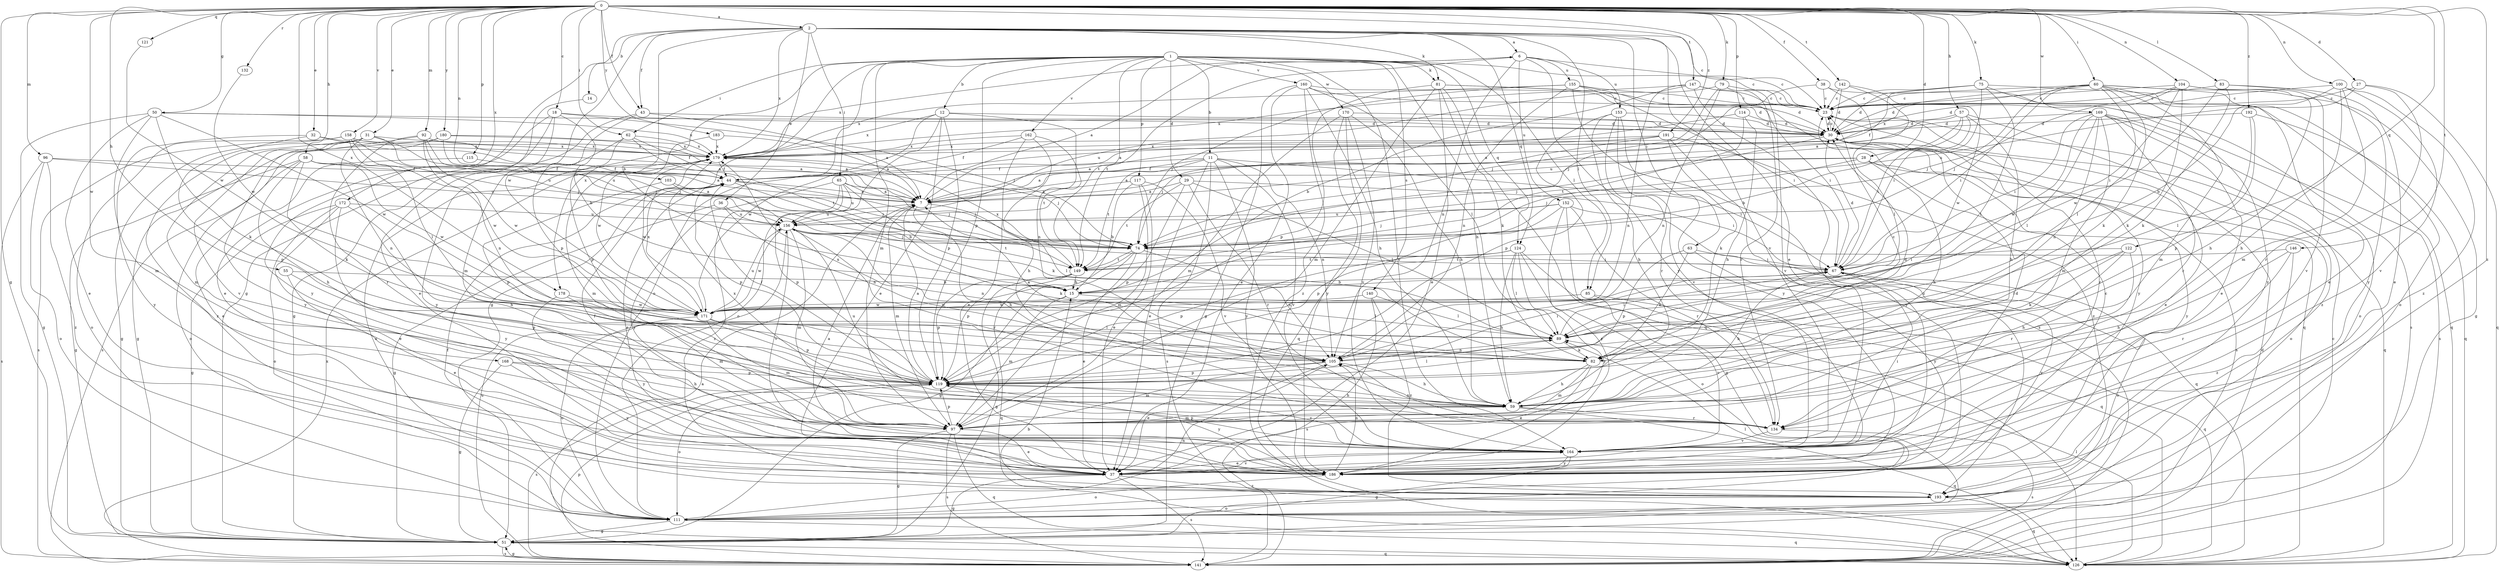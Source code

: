 strict digraph  {
0;
1;
2;
6;
7;
11;
12;
14;
15;
18;
23;
27;
28;
29;
30;
31;
32;
36;
37;
38;
43;
44;
50;
51;
55;
57;
58;
59;
60;
62;
63;
65;
67;
74;
75;
79;
81;
82;
83;
85;
89;
92;
96;
97;
100;
103;
104;
105;
111;
114;
115;
117;
119;
121;
122;
124;
126;
132;
134;
140;
141;
142;
146;
147;
149;
152;
153;
155;
156;
158;
160;
162;
164;
168;
169;
170;
171;
172;
178;
179;
180;
183;
186;
191;
192;
193;
0 -> 2  [label=a];
0 -> 18  [label=c];
0 -> 27  [label=d];
0 -> 28  [label=d];
0 -> 31  [label=e];
0 -> 32  [label=e];
0 -> 38  [label=f];
0 -> 43  [label=f];
0 -> 50  [label=g];
0 -> 51  [label=g];
0 -> 55  [label=h];
0 -> 57  [label=h];
0 -> 58  [label=h];
0 -> 60  [label=i];
0 -> 62  [label=i];
0 -> 75  [label=k];
0 -> 79  [label=k];
0 -> 83  [label=l];
0 -> 92  [label=m];
0 -> 96  [label=m];
0 -> 100  [label=n];
0 -> 103  [label=n];
0 -> 104  [label=n];
0 -> 114  [label=p];
0 -> 115  [label=p];
0 -> 121  [label=q];
0 -> 122  [label=q];
0 -> 132  [label=r];
0 -> 142  [label=t];
0 -> 146  [label=t];
0 -> 147  [label=t];
0 -> 158  [label=v];
0 -> 168  [label=w];
0 -> 169  [label=w];
0 -> 172  [label=x];
0 -> 178  [label=x];
0 -> 180  [label=y];
0 -> 183  [label=y];
0 -> 191  [label=z];
0 -> 192  [label=z];
0 -> 193  [label=z];
1 -> 11  [label=b];
1 -> 12  [label=b];
1 -> 23  [label=c];
1 -> 29  [label=d];
1 -> 51  [label=g];
1 -> 59  [label=h];
1 -> 62  [label=i];
1 -> 81  [label=k];
1 -> 85  [label=l];
1 -> 97  [label=m];
1 -> 111  [label=o];
1 -> 117  [label=p];
1 -> 119  [label=p];
1 -> 124  [label=q];
1 -> 140  [label=s];
1 -> 149  [label=t];
1 -> 160  [label=v];
1 -> 162  [label=v];
1 -> 164  [label=v];
1 -> 170  [label=w];
1 -> 178  [label=x];
2 -> 6  [label=a];
2 -> 14  [label=b];
2 -> 15  [label=b];
2 -> 23  [label=c];
2 -> 36  [label=e];
2 -> 37  [label=e];
2 -> 43  [label=f];
2 -> 51  [label=g];
2 -> 63  [label=i];
2 -> 65  [label=i];
2 -> 81  [label=k];
2 -> 85  [label=l];
2 -> 124  [label=q];
2 -> 164  [label=v];
2 -> 171  [label=w];
2 -> 179  [label=x];
6 -> 23  [label=c];
6 -> 105  [label=n];
6 -> 149  [label=t];
6 -> 152  [label=u];
6 -> 153  [label=u];
6 -> 155  [label=u];
6 -> 179  [label=x];
6 -> 186  [label=y];
7 -> 6  [label=a];
7 -> 59  [label=h];
7 -> 89  [label=l];
7 -> 97  [label=m];
7 -> 156  [label=u];
11 -> 7  [label=a];
11 -> 37  [label=e];
11 -> 44  [label=f];
11 -> 67  [label=i];
11 -> 105  [label=n];
11 -> 141  [label=s];
11 -> 149  [label=t];
11 -> 164  [label=v];
11 -> 186  [label=y];
12 -> 30  [label=d];
12 -> 37  [label=e];
12 -> 105  [label=n];
12 -> 111  [label=o];
12 -> 119  [label=p];
12 -> 171  [label=w];
12 -> 179  [label=x];
14 -> 51  [label=g];
15 -> 89  [label=l];
15 -> 97  [label=m];
15 -> 171  [label=w];
18 -> 15  [label=b];
18 -> 30  [label=d];
18 -> 37  [label=e];
18 -> 74  [label=j];
18 -> 97  [label=m];
18 -> 186  [label=y];
23 -> 30  [label=d];
23 -> 186  [label=y];
27 -> 23  [label=c];
27 -> 126  [label=q];
27 -> 134  [label=r];
27 -> 156  [label=u];
28 -> 7  [label=a];
28 -> 44  [label=f];
28 -> 59  [label=h];
28 -> 74  [label=j];
28 -> 111  [label=o];
28 -> 186  [label=y];
29 -> 7  [label=a];
29 -> 67  [label=i];
29 -> 89  [label=l];
29 -> 119  [label=p];
29 -> 134  [label=r];
29 -> 149  [label=t];
30 -> 23  [label=c];
30 -> 37  [label=e];
30 -> 74  [label=j];
30 -> 126  [label=q];
30 -> 141  [label=s];
30 -> 179  [label=x];
31 -> 51  [label=g];
31 -> 74  [label=j];
31 -> 97  [label=m];
31 -> 105  [label=n];
31 -> 156  [label=u];
31 -> 164  [label=v];
31 -> 179  [label=x];
31 -> 193  [label=z];
32 -> 7  [label=a];
32 -> 119  [label=p];
32 -> 179  [label=x];
32 -> 186  [label=y];
36 -> 51  [label=g];
36 -> 105  [label=n];
36 -> 156  [label=u];
37 -> 51  [label=g];
37 -> 141  [label=s];
37 -> 164  [label=v];
37 -> 193  [label=z];
38 -> 23  [label=c];
38 -> 74  [label=j];
38 -> 89  [label=l];
38 -> 141  [label=s];
43 -> 7  [label=a];
43 -> 30  [label=d];
43 -> 37  [label=e];
43 -> 119  [label=p];
44 -> 7  [label=a];
44 -> 15  [label=b];
44 -> 37  [label=e];
44 -> 74  [label=j];
44 -> 119  [label=p];
50 -> 30  [label=d];
50 -> 37  [label=e];
50 -> 51  [label=g];
50 -> 82  [label=k];
50 -> 97  [label=m];
50 -> 171  [label=w];
50 -> 179  [label=x];
51 -> 126  [label=q];
51 -> 141  [label=s];
55 -> 15  [label=b];
55 -> 37  [label=e];
55 -> 119  [label=p];
57 -> 7  [label=a];
57 -> 15  [label=b];
57 -> 30  [label=d];
57 -> 59  [label=h];
57 -> 67  [label=i];
57 -> 156  [label=u];
57 -> 193  [label=z];
58 -> 7  [label=a];
58 -> 44  [label=f];
58 -> 51  [label=g];
58 -> 59  [label=h];
58 -> 82  [label=k];
58 -> 111  [label=o];
58 -> 171  [label=w];
59 -> 97  [label=m];
59 -> 126  [label=q];
59 -> 134  [label=r];
59 -> 156  [label=u];
60 -> 23  [label=c];
60 -> 30  [label=d];
60 -> 37  [label=e];
60 -> 51  [label=g];
60 -> 67  [label=i];
60 -> 74  [label=j];
60 -> 82  [label=k];
60 -> 89  [label=l];
60 -> 97  [label=m];
60 -> 111  [label=o];
60 -> 179  [label=x];
62 -> 44  [label=f];
62 -> 119  [label=p];
62 -> 149  [label=t];
62 -> 179  [label=x];
62 -> 186  [label=y];
63 -> 67  [label=i];
63 -> 82  [label=k];
63 -> 119  [label=p];
63 -> 186  [label=y];
65 -> 7  [label=a];
65 -> 74  [label=j];
65 -> 82  [label=k];
65 -> 119  [label=p];
65 -> 156  [label=u];
65 -> 186  [label=y];
65 -> 193  [label=z];
67 -> 15  [label=b];
67 -> 30  [label=d];
67 -> 59  [label=h];
67 -> 111  [label=o];
67 -> 186  [label=y];
74 -> 37  [label=e];
74 -> 51  [label=g];
74 -> 67  [label=i];
74 -> 105  [label=n];
74 -> 119  [label=p];
74 -> 149  [label=t];
75 -> 23  [label=c];
75 -> 30  [label=d];
75 -> 44  [label=f];
75 -> 67  [label=i];
75 -> 89  [label=l];
75 -> 126  [label=q];
75 -> 186  [label=y];
79 -> 23  [label=c];
79 -> 74  [label=j];
79 -> 105  [label=n];
79 -> 134  [label=r];
79 -> 156  [label=u];
79 -> 164  [label=v];
81 -> 23  [label=c];
81 -> 30  [label=d];
81 -> 37  [label=e];
81 -> 82  [label=k];
81 -> 97  [label=m];
81 -> 119  [label=p];
81 -> 126  [label=q];
82 -> 37  [label=e];
82 -> 59  [label=h];
82 -> 97  [label=m];
82 -> 179  [label=x];
83 -> 23  [label=c];
83 -> 37  [label=e];
83 -> 82  [label=k];
83 -> 171  [label=w];
83 -> 186  [label=y];
85 -> 126  [label=q];
85 -> 164  [label=v];
85 -> 171  [label=w];
89 -> 67  [label=i];
89 -> 82  [label=k];
89 -> 105  [label=n];
92 -> 105  [label=n];
92 -> 134  [label=r];
92 -> 156  [label=u];
92 -> 171  [label=w];
92 -> 179  [label=x];
92 -> 186  [label=y];
96 -> 44  [label=f];
96 -> 111  [label=o];
96 -> 141  [label=s];
96 -> 156  [label=u];
96 -> 193  [label=z];
97 -> 37  [label=e];
97 -> 51  [label=g];
97 -> 119  [label=p];
97 -> 126  [label=q];
97 -> 141  [label=s];
100 -> 15  [label=b];
100 -> 23  [label=c];
100 -> 59  [label=h];
100 -> 97  [label=m];
100 -> 164  [label=v];
100 -> 193  [label=z];
103 -> 7  [label=a];
103 -> 74  [label=j];
103 -> 119  [label=p];
104 -> 23  [label=c];
104 -> 30  [label=d];
104 -> 59  [label=h];
104 -> 67  [label=i];
104 -> 74  [label=j];
104 -> 82  [label=k];
104 -> 164  [label=v];
105 -> 7  [label=a];
105 -> 23  [label=c];
105 -> 37  [label=e];
105 -> 59  [label=h];
105 -> 67  [label=i];
105 -> 97  [label=m];
105 -> 119  [label=p];
111 -> 44  [label=f];
111 -> 51  [label=g];
111 -> 89  [label=l];
111 -> 105  [label=n];
111 -> 126  [label=q];
114 -> 7  [label=a];
114 -> 30  [label=d];
114 -> 59  [label=h];
114 -> 149  [label=t];
115 -> 37  [label=e];
115 -> 44  [label=f];
117 -> 7  [label=a];
117 -> 15  [label=b];
117 -> 37  [label=e];
117 -> 97  [label=m];
117 -> 164  [label=v];
119 -> 7  [label=a];
119 -> 30  [label=d];
119 -> 44  [label=f];
119 -> 59  [label=h];
119 -> 89  [label=l];
119 -> 111  [label=o];
119 -> 141  [label=s];
119 -> 164  [label=v];
119 -> 186  [label=y];
121 -> 171  [label=w];
122 -> 59  [label=h];
122 -> 67  [label=i];
122 -> 82  [label=k];
122 -> 89  [label=l];
122 -> 134  [label=r];
124 -> 59  [label=h];
124 -> 89  [label=l];
124 -> 111  [label=o];
124 -> 119  [label=p];
124 -> 126  [label=q];
124 -> 149  [label=t];
124 -> 186  [label=y];
126 -> 7  [label=a];
126 -> 15  [label=b];
126 -> 89  [label=l];
132 -> 171  [label=w];
134 -> 105  [label=n];
134 -> 141  [label=s];
134 -> 164  [label=v];
134 -> 179  [label=x];
140 -> 89  [label=l];
140 -> 141  [label=s];
140 -> 171  [label=w];
140 -> 193  [label=z];
141 -> 23  [label=c];
141 -> 30  [label=d];
141 -> 51  [label=g];
141 -> 119  [label=p];
141 -> 156  [label=u];
141 -> 179  [label=x];
142 -> 7  [label=a];
142 -> 23  [label=c];
142 -> 30  [label=d];
142 -> 171  [label=w];
146 -> 59  [label=h];
146 -> 134  [label=r];
146 -> 149  [label=t];
146 -> 193  [label=z];
147 -> 15  [label=b];
147 -> 23  [label=c];
147 -> 67  [label=i];
147 -> 105  [label=n];
147 -> 179  [label=x];
147 -> 193  [label=z];
149 -> 15  [label=b];
149 -> 51  [label=g];
149 -> 119  [label=p];
149 -> 126  [label=q];
149 -> 179  [label=x];
152 -> 51  [label=g];
152 -> 74  [label=j];
152 -> 119  [label=p];
152 -> 126  [label=q];
152 -> 134  [label=r];
152 -> 156  [label=u];
152 -> 186  [label=y];
153 -> 30  [label=d];
153 -> 59  [label=h];
153 -> 119  [label=p];
153 -> 134  [label=r];
153 -> 164  [label=v];
153 -> 186  [label=y];
155 -> 23  [label=c];
155 -> 67  [label=i];
155 -> 74  [label=j];
155 -> 105  [label=n];
155 -> 126  [label=q];
155 -> 141  [label=s];
155 -> 179  [label=x];
156 -> 67  [label=i];
156 -> 74  [label=j];
156 -> 82  [label=k];
156 -> 97  [label=m];
156 -> 105  [label=n];
156 -> 134  [label=r];
156 -> 149  [label=t];
156 -> 164  [label=v];
156 -> 171  [label=w];
158 -> 7  [label=a];
158 -> 74  [label=j];
158 -> 89  [label=l];
158 -> 111  [label=o];
158 -> 141  [label=s];
158 -> 171  [label=w];
158 -> 179  [label=x];
160 -> 23  [label=c];
160 -> 30  [label=d];
160 -> 37  [label=e];
160 -> 51  [label=g];
160 -> 59  [label=h];
160 -> 89  [label=l];
160 -> 193  [label=z];
162 -> 37  [label=e];
162 -> 44  [label=f];
162 -> 59  [label=h];
162 -> 149  [label=t];
162 -> 179  [label=x];
164 -> 23  [label=c];
164 -> 30  [label=d];
164 -> 37  [label=e];
164 -> 44  [label=f];
164 -> 51  [label=g];
164 -> 67  [label=i];
164 -> 119  [label=p];
164 -> 186  [label=y];
168 -> 51  [label=g];
168 -> 59  [label=h];
168 -> 119  [label=p];
168 -> 186  [label=y];
169 -> 30  [label=d];
169 -> 37  [label=e];
169 -> 67  [label=i];
169 -> 89  [label=l];
169 -> 97  [label=m];
169 -> 105  [label=n];
169 -> 111  [label=o];
169 -> 134  [label=r];
169 -> 141  [label=s];
169 -> 171  [label=w];
170 -> 30  [label=d];
170 -> 59  [label=h];
170 -> 97  [label=m];
170 -> 126  [label=q];
170 -> 164  [label=v];
170 -> 186  [label=y];
171 -> 89  [label=l];
171 -> 97  [label=m];
171 -> 111  [label=o];
171 -> 119  [label=p];
171 -> 156  [label=u];
171 -> 179  [label=x];
172 -> 37  [label=e];
172 -> 51  [label=g];
172 -> 59  [label=h];
172 -> 111  [label=o];
172 -> 156  [label=u];
172 -> 186  [label=y];
178 -> 97  [label=m];
178 -> 171  [label=w];
178 -> 186  [label=y];
179 -> 44  [label=f];
179 -> 74  [label=j];
179 -> 97  [label=m];
179 -> 111  [label=o];
179 -> 171  [label=w];
180 -> 7  [label=a];
180 -> 51  [label=g];
180 -> 74  [label=j];
180 -> 141  [label=s];
180 -> 179  [label=x];
183 -> 7  [label=a];
183 -> 171  [label=w];
183 -> 179  [label=x];
186 -> 7  [label=a];
186 -> 23  [label=c];
186 -> 105  [label=n];
186 -> 111  [label=o];
191 -> 7  [label=a];
191 -> 74  [label=j];
191 -> 82  [label=k];
191 -> 179  [label=x];
191 -> 186  [label=y];
191 -> 193  [label=z];
192 -> 30  [label=d];
192 -> 89  [label=l];
192 -> 119  [label=p];
192 -> 126  [label=q];
193 -> 111  [label=o];
193 -> 126  [label=q];
}
